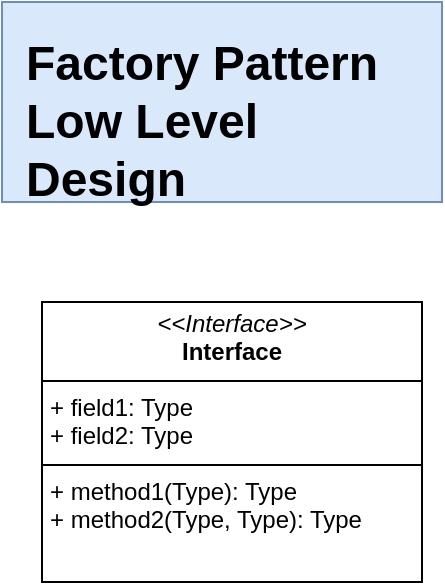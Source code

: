 <mxfile version="24.2.2" type="github">
  <diagram name="Page-1" id="CSn7-STJ8X5tQMEgrje4">
    <mxGraphModel dx="1050" dy="522" grid="1" gridSize="10" guides="1" tooltips="1" connect="1" arrows="1" fold="1" page="1" pageScale="1" pageWidth="850" pageHeight="1100" math="0" shadow="0">
      <root>
        <mxCell id="0" />
        <mxCell id="1" parent="0" />
        <mxCell id="d9FQ3PP9enAMd9kNU5a0-2" value="" style="rounded=0;whiteSpace=wrap;html=1;fillColor=#dae8fc;strokeColor=#6c8ebf;movable=0;" vertex="1" parent="1">
          <mxGeometry x="20" y="10" width="220" height="100" as="geometry" />
        </mxCell>
        <mxCell id="d9FQ3PP9enAMd9kNU5a0-1" value="&lt;h1 style=&quot;margin-top: 0px;&quot;&gt;Factory Pattern Low Level Design&lt;/h1&gt;&lt;p&gt;&lt;br&gt;&lt;/p&gt;" style="text;html=1;whiteSpace=wrap;overflow=hidden;rounded=0;" vertex="1" parent="1">
          <mxGeometry x="30" y="20" width="180" height="90" as="geometry" />
        </mxCell>
        <mxCell id="d9FQ3PP9enAMd9kNU5a0-3" value="&lt;p style=&quot;margin:0px;margin-top:4px;text-align:center;&quot;&gt;&lt;i&gt;&amp;lt;&amp;lt;Interface&amp;gt;&amp;gt;&lt;/i&gt;&lt;br/&gt;&lt;b&gt;Interface&lt;/b&gt;&lt;/p&gt;&lt;hr size=&quot;1&quot; style=&quot;border-style:solid;&quot;/&gt;&lt;p style=&quot;margin:0px;margin-left:4px;&quot;&gt;+ field1: Type&lt;br/&gt;+ field2: Type&lt;/p&gt;&lt;hr size=&quot;1&quot; style=&quot;border-style:solid;&quot;/&gt;&lt;p style=&quot;margin:0px;margin-left:4px;&quot;&gt;+ method1(Type): Type&lt;br/&gt;+ method2(Type, Type): Type&lt;/p&gt;" style="verticalAlign=top;align=left;overflow=fill;html=1;whiteSpace=wrap;" vertex="1" parent="1">
          <mxGeometry x="40" y="160" width="190" height="140" as="geometry" />
        </mxCell>
      </root>
    </mxGraphModel>
  </diagram>
</mxfile>

